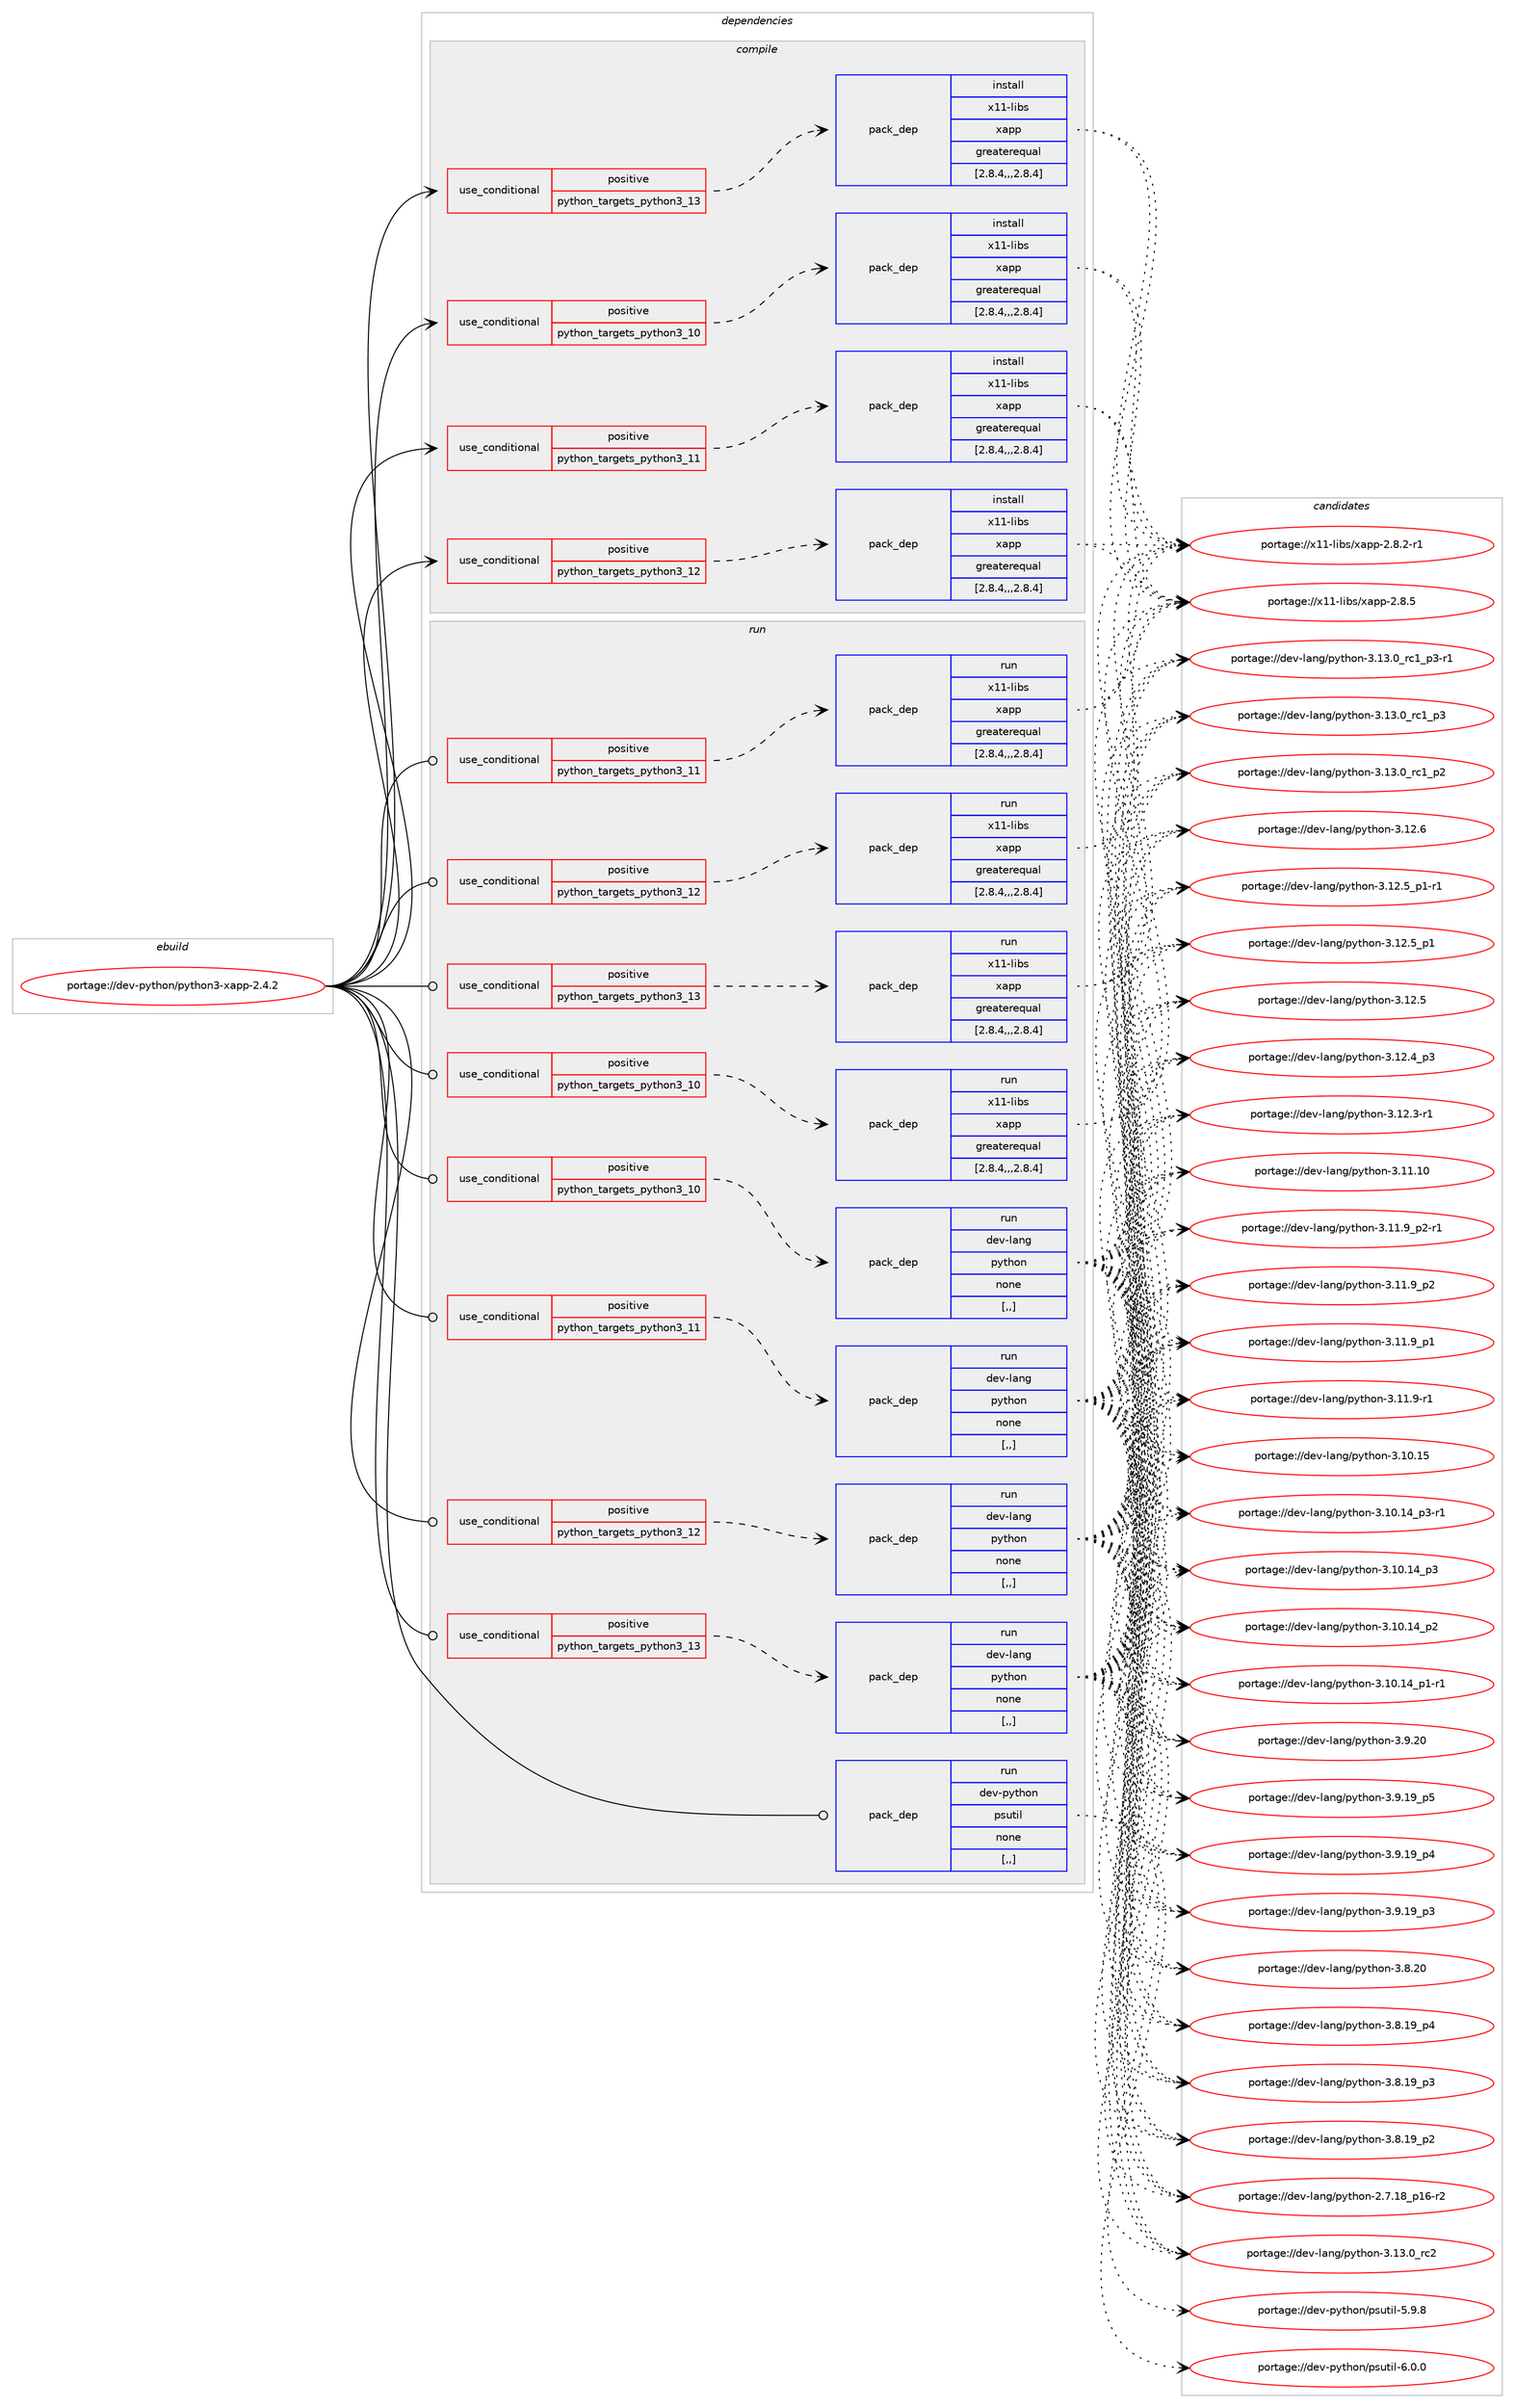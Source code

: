 digraph prolog {

# *************
# Graph options
# *************

newrank=true;
concentrate=true;
compound=true;
graph [rankdir=LR,fontname=Helvetica,fontsize=10,ranksep=1.5];#, ranksep=2.5, nodesep=0.2];
edge  [arrowhead=vee];
node  [fontname=Helvetica,fontsize=10];

# **********
# The ebuild
# **********

subgraph cluster_leftcol {
color=gray;
label=<<i>ebuild</i>>;
id [label="portage://dev-python/python3-xapp-2.4.2", color=red, width=4, href="../dev-python/python3-xapp-2.4.2.svg"];
}

# ****************
# The dependencies
# ****************

subgraph cluster_midcol {
color=gray;
label=<<i>dependencies</i>>;
subgraph cluster_compile {
fillcolor="#eeeeee";
style=filled;
label=<<i>compile</i>>;
subgraph cond169078 {
dependency655788 [label=<<TABLE BORDER="0" CELLBORDER="1" CELLSPACING="0" CELLPADDING="4"><TR><TD ROWSPAN="3" CELLPADDING="10">use_conditional</TD></TR><TR><TD>positive</TD></TR><TR><TD>python_targets_python3_10</TD></TR></TABLE>>, shape=none, color=red];
subgraph pack481851 {
dependency655789 [label=<<TABLE BORDER="0" CELLBORDER="1" CELLSPACING="0" CELLPADDING="4" WIDTH="220"><TR><TD ROWSPAN="6" CELLPADDING="30">pack_dep</TD></TR><TR><TD WIDTH="110">install</TD></TR><TR><TD>x11-libs</TD></TR><TR><TD>xapp</TD></TR><TR><TD>greaterequal</TD></TR><TR><TD>[2.8.4,,,2.8.4]</TD></TR></TABLE>>, shape=none, color=blue];
}
dependency655788:e -> dependency655789:w [weight=20,style="dashed",arrowhead="vee"];
}
id:e -> dependency655788:w [weight=20,style="solid",arrowhead="vee"];
subgraph cond169079 {
dependency655790 [label=<<TABLE BORDER="0" CELLBORDER="1" CELLSPACING="0" CELLPADDING="4"><TR><TD ROWSPAN="3" CELLPADDING="10">use_conditional</TD></TR><TR><TD>positive</TD></TR><TR><TD>python_targets_python3_11</TD></TR></TABLE>>, shape=none, color=red];
subgraph pack481852 {
dependency655791 [label=<<TABLE BORDER="0" CELLBORDER="1" CELLSPACING="0" CELLPADDING="4" WIDTH="220"><TR><TD ROWSPAN="6" CELLPADDING="30">pack_dep</TD></TR><TR><TD WIDTH="110">install</TD></TR><TR><TD>x11-libs</TD></TR><TR><TD>xapp</TD></TR><TR><TD>greaterequal</TD></TR><TR><TD>[2.8.4,,,2.8.4]</TD></TR></TABLE>>, shape=none, color=blue];
}
dependency655790:e -> dependency655791:w [weight=20,style="dashed",arrowhead="vee"];
}
id:e -> dependency655790:w [weight=20,style="solid",arrowhead="vee"];
subgraph cond169080 {
dependency655792 [label=<<TABLE BORDER="0" CELLBORDER="1" CELLSPACING="0" CELLPADDING="4"><TR><TD ROWSPAN="3" CELLPADDING="10">use_conditional</TD></TR><TR><TD>positive</TD></TR><TR><TD>python_targets_python3_12</TD></TR></TABLE>>, shape=none, color=red];
subgraph pack481853 {
dependency655793 [label=<<TABLE BORDER="0" CELLBORDER="1" CELLSPACING="0" CELLPADDING="4" WIDTH="220"><TR><TD ROWSPAN="6" CELLPADDING="30">pack_dep</TD></TR><TR><TD WIDTH="110">install</TD></TR><TR><TD>x11-libs</TD></TR><TR><TD>xapp</TD></TR><TR><TD>greaterequal</TD></TR><TR><TD>[2.8.4,,,2.8.4]</TD></TR></TABLE>>, shape=none, color=blue];
}
dependency655792:e -> dependency655793:w [weight=20,style="dashed",arrowhead="vee"];
}
id:e -> dependency655792:w [weight=20,style="solid",arrowhead="vee"];
subgraph cond169081 {
dependency655794 [label=<<TABLE BORDER="0" CELLBORDER="1" CELLSPACING="0" CELLPADDING="4"><TR><TD ROWSPAN="3" CELLPADDING="10">use_conditional</TD></TR><TR><TD>positive</TD></TR><TR><TD>python_targets_python3_13</TD></TR></TABLE>>, shape=none, color=red];
subgraph pack481854 {
dependency655795 [label=<<TABLE BORDER="0" CELLBORDER="1" CELLSPACING="0" CELLPADDING="4" WIDTH="220"><TR><TD ROWSPAN="6" CELLPADDING="30">pack_dep</TD></TR><TR><TD WIDTH="110">install</TD></TR><TR><TD>x11-libs</TD></TR><TR><TD>xapp</TD></TR><TR><TD>greaterequal</TD></TR><TR><TD>[2.8.4,,,2.8.4]</TD></TR></TABLE>>, shape=none, color=blue];
}
dependency655794:e -> dependency655795:w [weight=20,style="dashed",arrowhead="vee"];
}
id:e -> dependency655794:w [weight=20,style="solid",arrowhead="vee"];
}
subgraph cluster_compileandrun {
fillcolor="#eeeeee";
style=filled;
label=<<i>compile and run</i>>;
}
subgraph cluster_run {
fillcolor="#eeeeee";
style=filled;
label=<<i>run</i>>;
subgraph cond169082 {
dependency655796 [label=<<TABLE BORDER="0" CELLBORDER="1" CELLSPACING="0" CELLPADDING="4"><TR><TD ROWSPAN="3" CELLPADDING="10">use_conditional</TD></TR><TR><TD>positive</TD></TR><TR><TD>python_targets_python3_10</TD></TR></TABLE>>, shape=none, color=red];
subgraph pack481855 {
dependency655797 [label=<<TABLE BORDER="0" CELLBORDER="1" CELLSPACING="0" CELLPADDING="4" WIDTH="220"><TR><TD ROWSPAN="6" CELLPADDING="30">pack_dep</TD></TR><TR><TD WIDTH="110">run</TD></TR><TR><TD>dev-lang</TD></TR><TR><TD>python</TD></TR><TR><TD>none</TD></TR><TR><TD>[,,]</TD></TR></TABLE>>, shape=none, color=blue];
}
dependency655796:e -> dependency655797:w [weight=20,style="dashed",arrowhead="vee"];
}
id:e -> dependency655796:w [weight=20,style="solid",arrowhead="odot"];
subgraph cond169083 {
dependency655798 [label=<<TABLE BORDER="0" CELLBORDER="1" CELLSPACING="0" CELLPADDING="4"><TR><TD ROWSPAN="3" CELLPADDING="10">use_conditional</TD></TR><TR><TD>positive</TD></TR><TR><TD>python_targets_python3_10</TD></TR></TABLE>>, shape=none, color=red];
subgraph pack481856 {
dependency655799 [label=<<TABLE BORDER="0" CELLBORDER="1" CELLSPACING="0" CELLPADDING="4" WIDTH="220"><TR><TD ROWSPAN="6" CELLPADDING="30">pack_dep</TD></TR><TR><TD WIDTH="110">run</TD></TR><TR><TD>x11-libs</TD></TR><TR><TD>xapp</TD></TR><TR><TD>greaterequal</TD></TR><TR><TD>[2.8.4,,,2.8.4]</TD></TR></TABLE>>, shape=none, color=blue];
}
dependency655798:e -> dependency655799:w [weight=20,style="dashed",arrowhead="vee"];
}
id:e -> dependency655798:w [weight=20,style="solid",arrowhead="odot"];
subgraph cond169084 {
dependency655800 [label=<<TABLE BORDER="0" CELLBORDER="1" CELLSPACING="0" CELLPADDING="4"><TR><TD ROWSPAN="3" CELLPADDING="10">use_conditional</TD></TR><TR><TD>positive</TD></TR><TR><TD>python_targets_python3_11</TD></TR></TABLE>>, shape=none, color=red];
subgraph pack481857 {
dependency655801 [label=<<TABLE BORDER="0" CELLBORDER="1" CELLSPACING="0" CELLPADDING="4" WIDTH="220"><TR><TD ROWSPAN="6" CELLPADDING="30">pack_dep</TD></TR><TR><TD WIDTH="110">run</TD></TR><TR><TD>dev-lang</TD></TR><TR><TD>python</TD></TR><TR><TD>none</TD></TR><TR><TD>[,,]</TD></TR></TABLE>>, shape=none, color=blue];
}
dependency655800:e -> dependency655801:w [weight=20,style="dashed",arrowhead="vee"];
}
id:e -> dependency655800:w [weight=20,style="solid",arrowhead="odot"];
subgraph cond169085 {
dependency655802 [label=<<TABLE BORDER="0" CELLBORDER="1" CELLSPACING="0" CELLPADDING="4"><TR><TD ROWSPAN="3" CELLPADDING="10">use_conditional</TD></TR><TR><TD>positive</TD></TR><TR><TD>python_targets_python3_11</TD></TR></TABLE>>, shape=none, color=red];
subgraph pack481858 {
dependency655803 [label=<<TABLE BORDER="0" CELLBORDER="1" CELLSPACING="0" CELLPADDING="4" WIDTH="220"><TR><TD ROWSPAN="6" CELLPADDING="30">pack_dep</TD></TR><TR><TD WIDTH="110">run</TD></TR><TR><TD>x11-libs</TD></TR><TR><TD>xapp</TD></TR><TR><TD>greaterequal</TD></TR><TR><TD>[2.8.4,,,2.8.4]</TD></TR></TABLE>>, shape=none, color=blue];
}
dependency655802:e -> dependency655803:w [weight=20,style="dashed",arrowhead="vee"];
}
id:e -> dependency655802:w [weight=20,style="solid",arrowhead="odot"];
subgraph cond169086 {
dependency655804 [label=<<TABLE BORDER="0" CELLBORDER="1" CELLSPACING="0" CELLPADDING="4"><TR><TD ROWSPAN="3" CELLPADDING="10">use_conditional</TD></TR><TR><TD>positive</TD></TR><TR><TD>python_targets_python3_12</TD></TR></TABLE>>, shape=none, color=red];
subgraph pack481859 {
dependency655805 [label=<<TABLE BORDER="0" CELLBORDER="1" CELLSPACING="0" CELLPADDING="4" WIDTH="220"><TR><TD ROWSPAN="6" CELLPADDING="30">pack_dep</TD></TR><TR><TD WIDTH="110">run</TD></TR><TR><TD>dev-lang</TD></TR><TR><TD>python</TD></TR><TR><TD>none</TD></TR><TR><TD>[,,]</TD></TR></TABLE>>, shape=none, color=blue];
}
dependency655804:e -> dependency655805:w [weight=20,style="dashed",arrowhead="vee"];
}
id:e -> dependency655804:w [weight=20,style="solid",arrowhead="odot"];
subgraph cond169087 {
dependency655806 [label=<<TABLE BORDER="0" CELLBORDER="1" CELLSPACING="0" CELLPADDING="4"><TR><TD ROWSPAN="3" CELLPADDING="10">use_conditional</TD></TR><TR><TD>positive</TD></TR><TR><TD>python_targets_python3_12</TD></TR></TABLE>>, shape=none, color=red];
subgraph pack481860 {
dependency655807 [label=<<TABLE BORDER="0" CELLBORDER="1" CELLSPACING="0" CELLPADDING="4" WIDTH="220"><TR><TD ROWSPAN="6" CELLPADDING="30">pack_dep</TD></TR><TR><TD WIDTH="110">run</TD></TR><TR><TD>x11-libs</TD></TR><TR><TD>xapp</TD></TR><TR><TD>greaterequal</TD></TR><TR><TD>[2.8.4,,,2.8.4]</TD></TR></TABLE>>, shape=none, color=blue];
}
dependency655806:e -> dependency655807:w [weight=20,style="dashed",arrowhead="vee"];
}
id:e -> dependency655806:w [weight=20,style="solid",arrowhead="odot"];
subgraph cond169088 {
dependency655808 [label=<<TABLE BORDER="0" CELLBORDER="1" CELLSPACING="0" CELLPADDING="4"><TR><TD ROWSPAN="3" CELLPADDING="10">use_conditional</TD></TR><TR><TD>positive</TD></TR><TR><TD>python_targets_python3_13</TD></TR></TABLE>>, shape=none, color=red];
subgraph pack481861 {
dependency655809 [label=<<TABLE BORDER="0" CELLBORDER="1" CELLSPACING="0" CELLPADDING="4" WIDTH="220"><TR><TD ROWSPAN="6" CELLPADDING="30">pack_dep</TD></TR><TR><TD WIDTH="110">run</TD></TR><TR><TD>dev-lang</TD></TR><TR><TD>python</TD></TR><TR><TD>none</TD></TR><TR><TD>[,,]</TD></TR></TABLE>>, shape=none, color=blue];
}
dependency655808:e -> dependency655809:w [weight=20,style="dashed",arrowhead="vee"];
}
id:e -> dependency655808:w [weight=20,style="solid",arrowhead="odot"];
subgraph cond169089 {
dependency655810 [label=<<TABLE BORDER="0" CELLBORDER="1" CELLSPACING="0" CELLPADDING="4"><TR><TD ROWSPAN="3" CELLPADDING="10">use_conditional</TD></TR><TR><TD>positive</TD></TR><TR><TD>python_targets_python3_13</TD></TR></TABLE>>, shape=none, color=red];
subgraph pack481862 {
dependency655811 [label=<<TABLE BORDER="0" CELLBORDER="1" CELLSPACING="0" CELLPADDING="4" WIDTH="220"><TR><TD ROWSPAN="6" CELLPADDING="30">pack_dep</TD></TR><TR><TD WIDTH="110">run</TD></TR><TR><TD>x11-libs</TD></TR><TR><TD>xapp</TD></TR><TR><TD>greaterequal</TD></TR><TR><TD>[2.8.4,,,2.8.4]</TD></TR></TABLE>>, shape=none, color=blue];
}
dependency655810:e -> dependency655811:w [weight=20,style="dashed",arrowhead="vee"];
}
id:e -> dependency655810:w [weight=20,style="solid",arrowhead="odot"];
subgraph pack481863 {
dependency655812 [label=<<TABLE BORDER="0" CELLBORDER="1" CELLSPACING="0" CELLPADDING="4" WIDTH="220"><TR><TD ROWSPAN="6" CELLPADDING="30">pack_dep</TD></TR><TR><TD WIDTH="110">run</TD></TR><TR><TD>dev-python</TD></TR><TR><TD>psutil</TD></TR><TR><TD>none</TD></TR><TR><TD>[,,]</TD></TR></TABLE>>, shape=none, color=blue];
}
id:e -> dependency655812:w [weight=20,style="solid",arrowhead="odot"];
}
}

# **************
# The candidates
# **************

subgraph cluster_choices {
rank=same;
color=gray;
label=<<i>candidates</i>>;

subgraph choice481851 {
color=black;
nodesep=1;
choice120494945108105981154712097112112455046564653 [label="portage://x11-libs/xapp-2.8.5", color=red, width=4,href="../x11-libs/xapp-2.8.5.svg"];
choice1204949451081059811547120971121124550465646504511449 [label="portage://x11-libs/xapp-2.8.2-r1", color=red, width=4,href="../x11-libs/xapp-2.8.2-r1.svg"];
dependency655789:e -> choice120494945108105981154712097112112455046564653:w [style=dotted,weight="100"];
dependency655789:e -> choice1204949451081059811547120971121124550465646504511449:w [style=dotted,weight="100"];
}
subgraph choice481852 {
color=black;
nodesep=1;
choice120494945108105981154712097112112455046564653 [label="portage://x11-libs/xapp-2.8.5", color=red, width=4,href="../x11-libs/xapp-2.8.5.svg"];
choice1204949451081059811547120971121124550465646504511449 [label="portage://x11-libs/xapp-2.8.2-r1", color=red, width=4,href="../x11-libs/xapp-2.8.2-r1.svg"];
dependency655791:e -> choice120494945108105981154712097112112455046564653:w [style=dotted,weight="100"];
dependency655791:e -> choice1204949451081059811547120971121124550465646504511449:w [style=dotted,weight="100"];
}
subgraph choice481853 {
color=black;
nodesep=1;
choice120494945108105981154712097112112455046564653 [label="portage://x11-libs/xapp-2.8.5", color=red, width=4,href="../x11-libs/xapp-2.8.5.svg"];
choice1204949451081059811547120971121124550465646504511449 [label="portage://x11-libs/xapp-2.8.2-r1", color=red, width=4,href="../x11-libs/xapp-2.8.2-r1.svg"];
dependency655793:e -> choice120494945108105981154712097112112455046564653:w [style=dotted,weight="100"];
dependency655793:e -> choice1204949451081059811547120971121124550465646504511449:w [style=dotted,weight="100"];
}
subgraph choice481854 {
color=black;
nodesep=1;
choice120494945108105981154712097112112455046564653 [label="portage://x11-libs/xapp-2.8.5", color=red, width=4,href="../x11-libs/xapp-2.8.5.svg"];
choice1204949451081059811547120971121124550465646504511449 [label="portage://x11-libs/xapp-2.8.2-r1", color=red, width=4,href="../x11-libs/xapp-2.8.2-r1.svg"];
dependency655795:e -> choice120494945108105981154712097112112455046564653:w [style=dotted,weight="100"];
dependency655795:e -> choice1204949451081059811547120971121124550465646504511449:w [style=dotted,weight="100"];
}
subgraph choice481855 {
color=black;
nodesep=1;
choice10010111845108971101034711212111610411111045514649514648951149950 [label="portage://dev-lang/python-3.13.0_rc2", color=red, width=4,href="../dev-lang/python-3.13.0_rc2.svg"];
choice1001011184510897110103471121211161041111104551464951464895114994995112514511449 [label="portage://dev-lang/python-3.13.0_rc1_p3-r1", color=red, width=4,href="../dev-lang/python-3.13.0_rc1_p3-r1.svg"];
choice100101118451089711010347112121116104111110455146495146489511499499511251 [label="portage://dev-lang/python-3.13.0_rc1_p3", color=red, width=4,href="../dev-lang/python-3.13.0_rc1_p3.svg"];
choice100101118451089711010347112121116104111110455146495146489511499499511250 [label="portage://dev-lang/python-3.13.0_rc1_p2", color=red, width=4,href="../dev-lang/python-3.13.0_rc1_p2.svg"];
choice10010111845108971101034711212111610411111045514649504654 [label="portage://dev-lang/python-3.12.6", color=red, width=4,href="../dev-lang/python-3.12.6.svg"];
choice1001011184510897110103471121211161041111104551464950465395112494511449 [label="portage://dev-lang/python-3.12.5_p1-r1", color=red, width=4,href="../dev-lang/python-3.12.5_p1-r1.svg"];
choice100101118451089711010347112121116104111110455146495046539511249 [label="portage://dev-lang/python-3.12.5_p1", color=red, width=4,href="../dev-lang/python-3.12.5_p1.svg"];
choice10010111845108971101034711212111610411111045514649504653 [label="portage://dev-lang/python-3.12.5", color=red, width=4,href="../dev-lang/python-3.12.5.svg"];
choice100101118451089711010347112121116104111110455146495046529511251 [label="portage://dev-lang/python-3.12.4_p3", color=red, width=4,href="../dev-lang/python-3.12.4_p3.svg"];
choice100101118451089711010347112121116104111110455146495046514511449 [label="portage://dev-lang/python-3.12.3-r1", color=red, width=4,href="../dev-lang/python-3.12.3-r1.svg"];
choice1001011184510897110103471121211161041111104551464949464948 [label="portage://dev-lang/python-3.11.10", color=red, width=4,href="../dev-lang/python-3.11.10.svg"];
choice1001011184510897110103471121211161041111104551464949465795112504511449 [label="portage://dev-lang/python-3.11.9_p2-r1", color=red, width=4,href="../dev-lang/python-3.11.9_p2-r1.svg"];
choice100101118451089711010347112121116104111110455146494946579511250 [label="portage://dev-lang/python-3.11.9_p2", color=red, width=4,href="../dev-lang/python-3.11.9_p2.svg"];
choice100101118451089711010347112121116104111110455146494946579511249 [label="portage://dev-lang/python-3.11.9_p1", color=red, width=4,href="../dev-lang/python-3.11.9_p1.svg"];
choice100101118451089711010347112121116104111110455146494946574511449 [label="portage://dev-lang/python-3.11.9-r1", color=red, width=4,href="../dev-lang/python-3.11.9-r1.svg"];
choice1001011184510897110103471121211161041111104551464948464953 [label="portage://dev-lang/python-3.10.15", color=red, width=4,href="../dev-lang/python-3.10.15.svg"];
choice100101118451089711010347112121116104111110455146494846495295112514511449 [label="portage://dev-lang/python-3.10.14_p3-r1", color=red, width=4,href="../dev-lang/python-3.10.14_p3-r1.svg"];
choice10010111845108971101034711212111610411111045514649484649529511251 [label="portage://dev-lang/python-3.10.14_p3", color=red, width=4,href="../dev-lang/python-3.10.14_p3.svg"];
choice10010111845108971101034711212111610411111045514649484649529511250 [label="portage://dev-lang/python-3.10.14_p2", color=red, width=4,href="../dev-lang/python-3.10.14_p2.svg"];
choice100101118451089711010347112121116104111110455146494846495295112494511449 [label="portage://dev-lang/python-3.10.14_p1-r1", color=red, width=4,href="../dev-lang/python-3.10.14_p1-r1.svg"];
choice10010111845108971101034711212111610411111045514657465048 [label="portage://dev-lang/python-3.9.20", color=red, width=4,href="../dev-lang/python-3.9.20.svg"];
choice100101118451089711010347112121116104111110455146574649579511253 [label="portage://dev-lang/python-3.9.19_p5", color=red, width=4,href="../dev-lang/python-3.9.19_p5.svg"];
choice100101118451089711010347112121116104111110455146574649579511252 [label="portage://dev-lang/python-3.9.19_p4", color=red, width=4,href="../dev-lang/python-3.9.19_p4.svg"];
choice100101118451089711010347112121116104111110455146574649579511251 [label="portage://dev-lang/python-3.9.19_p3", color=red, width=4,href="../dev-lang/python-3.9.19_p3.svg"];
choice10010111845108971101034711212111610411111045514656465048 [label="portage://dev-lang/python-3.8.20", color=red, width=4,href="../dev-lang/python-3.8.20.svg"];
choice100101118451089711010347112121116104111110455146564649579511252 [label="portage://dev-lang/python-3.8.19_p4", color=red, width=4,href="../dev-lang/python-3.8.19_p4.svg"];
choice100101118451089711010347112121116104111110455146564649579511251 [label="portage://dev-lang/python-3.8.19_p3", color=red, width=4,href="../dev-lang/python-3.8.19_p3.svg"];
choice100101118451089711010347112121116104111110455146564649579511250 [label="portage://dev-lang/python-3.8.19_p2", color=red, width=4,href="../dev-lang/python-3.8.19_p2.svg"];
choice100101118451089711010347112121116104111110455046554649569511249544511450 [label="portage://dev-lang/python-2.7.18_p16-r2", color=red, width=4,href="../dev-lang/python-2.7.18_p16-r2.svg"];
dependency655797:e -> choice10010111845108971101034711212111610411111045514649514648951149950:w [style=dotted,weight="100"];
dependency655797:e -> choice1001011184510897110103471121211161041111104551464951464895114994995112514511449:w [style=dotted,weight="100"];
dependency655797:e -> choice100101118451089711010347112121116104111110455146495146489511499499511251:w [style=dotted,weight="100"];
dependency655797:e -> choice100101118451089711010347112121116104111110455146495146489511499499511250:w [style=dotted,weight="100"];
dependency655797:e -> choice10010111845108971101034711212111610411111045514649504654:w [style=dotted,weight="100"];
dependency655797:e -> choice1001011184510897110103471121211161041111104551464950465395112494511449:w [style=dotted,weight="100"];
dependency655797:e -> choice100101118451089711010347112121116104111110455146495046539511249:w [style=dotted,weight="100"];
dependency655797:e -> choice10010111845108971101034711212111610411111045514649504653:w [style=dotted,weight="100"];
dependency655797:e -> choice100101118451089711010347112121116104111110455146495046529511251:w [style=dotted,weight="100"];
dependency655797:e -> choice100101118451089711010347112121116104111110455146495046514511449:w [style=dotted,weight="100"];
dependency655797:e -> choice1001011184510897110103471121211161041111104551464949464948:w [style=dotted,weight="100"];
dependency655797:e -> choice1001011184510897110103471121211161041111104551464949465795112504511449:w [style=dotted,weight="100"];
dependency655797:e -> choice100101118451089711010347112121116104111110455146494946579511250:w [style=dotted,weight="100"];
dependency655797:e -> choice100101118451089711010347112121116104111110455146494946579511249:w [style=dotted,weight="100"];
dependency655797:e -> choice100101118451089711010347112121116104111110455146494946574511449:w [style=dotted,weight="100"];
dependency655797:e -> choice1001011184510897110103471121211161041111104551464948464953:w [style=dotted,weight="100"];
dependency655797:e -> choice100101118451089711010347112121116104111110455146494846495295112514511449:w [style=dotted,weight="100"];
dependency655797:e -> choice10010111845108971101034711212111610411111045514649484649529511251:w [style=dotted,weight="100"];
dependency655797:e -> choice10010111845108971101034711212111610411111045514649484649529511250:w [style=dotted,weight="100"];
dependency655797:e -> choice100101118451089711010347112121116104111110455146494846495295112494511449:w [style=dotted,weight="100"];
dependency655797:e -> choice10010111845108971101034711212111610411111045514657465048:w [style=dotted,weight="100"];
dependency655797:e -> choice100101118451089711010347112121116104111110455146574649579511253:w [style=dotted,weight="100"];
dependency655797:e -> choice100101118451089711010347112121116104111110455146574649579511252:w [style=dotted,weight="100"];
dependency655797:e -> choice100101118451089711010347112121116104111110455146574649579511251:w [style=dotted,weight="100"];
dependency655797:e -> choice10010111845108971101034711212111610411111045514656465048:w [style=dotted,weight="100"];
dependency655797:e -> choice100101118451089711010347112121116104111110455146564649579511252:w [style=dotted,weight="100"];
dependency655797:e -> choice100101118451089711010347112121116104111110455146564649579511251:w [style=dotted,weight="100"];
dependency655797:e -> choice100101118451089711010347112121116104111110455146564649579511250:w [style=dotted,weight="100"];
dependency655797:e -> choice100101118451089711010347112121116104111110455046554649569511249544511450:w [style=dotted,weight="100"];
}
subgraph choice481856 {
color=black;
nodesep=1;
choice120494945108105981154712097112112455046564653 [label="portage://x11-libs/xapp-2.8.5", color=red, width=4,href="../x11-libs/xapp-2.8.5.svg"];
choice1204949451081059811547120971121124550465646504511449 [label="portage://x11-libs/xapp-2.8.2-r1", color=red, width=4,href="../x11-libs/xapp-2.8.2-r1.svg"];
dependency655799:e -> choice120494945108105981154712097112112455046564653:w [style=dotted,weight="100"];
dependency655799:e -> choice1204949451081059811547120971121124550465646504511449:w [style=dotted,weight="100"];
}
subgraph choice481857 {
color=black;
nodesep=1;
choice10010111845108971101034711212111610411111045514649514648951149950 [label="portage://dev-lang/python-3.13.0_rc2", color=red, width=4,href="../dev-lang/python-3.13.0_rc2.svg"];
choice1001011184510897110103471121211161041111104551464951464895114994995112514511449 [label="portage://dev-lang/python-3.13.0_rc1_p3-r1", color=red, width=4,href="../dev-lang/python-3.13.0_rc1_p3-r1.svg"];
choice100101118451089711010347112121116104111110455146495146489511499499511251 [label="portage://dev-lang/python-3.13.0_rc1_p3", color=red, width=4,href="../dev-lang/python-3.13.0_rc1_p3.svg"];
choice100101118451089711010347112121116104111110455146495146489511499499511250 [label="portage://dev-lang/python-3.13.0_rc1_p2", color=red, width=4,href="../dev-lang/python-3.13.0_rc1_p2.svg"];
choice10010111845108971101034711212111610411111045514649504654 [label="portage://dev-lang/python-3.12.6", color=red, width=4,href="../dev-lang/python-3.12.6.svg"];
choice1001011184510897110103471121211161041111104551464950465395112494511449 [label="portage://dev-lang/python-3.12.5_p1-r1", color=red, width=4,href="../dev-lang/python-3.12.5_p1-r1.svg"];
choice100101118451089711010347112121116104111110455146495046539511249 [label="portage://dev-lang/python-3.12.5_p1", color=red, width=4,href="../dev-lang/python-3.12.5_p1.svg"];
choice10010111845108971101034711212111610411111045514649504653 [label="portage://dev-lang/python-3.12.5", color=red, width=4,href="../dev-lang/python-3.12.5.svg"];
choice100101118451089711010347112121116104111110455146495046529511251 [label="portage://dev-lang/python-3.12.4_p3", color=red, width=4,href="../dev-lang/python-3.12.4_p3.svg"];
choice100101118451089711010347112121116104111110455146495046514511449 [label="portage://dev-lang/python-3.12.3-r1", color=red, width=4,href="../dev-lang/python-3.12.3-r1.svg"];
choice1001011184510897110103471121211161041111104551464949464948 [label="portage://dev-lang/python-3.11.10", color=red, width=4,href="../dev-lang/python-3.11.10.svg"];
choice1001011184510897110103471121211161041111104551464949465795112504511449 [label="portage://dev-lang/python-3.11.9_p2-r1", color=red, width=4,href="../dev-lang/python-3.11.9_p2-r1.svg"];
choice100101118451089711010347112121116104111110455146494946579511250 [label="portage://dev-lang/python-3.11.9_p2", color=red, width=4,href="../dev-lang/python-3.11.9_p2.svg"];
choice100101118451089711010347112121116104111110455146494946579511249 [label="portage://dev-lang/python-3.11.9_p1", color=red, width=4,href="../dev-lang/python-3.11.9_p1.svg"];
choice100101118451089711010347112121116104111110455146494946574511449 [label="portage://dev-lang/python-3.11.9-r1", color=red, width=4,href="../dev-lang/python-3.11.9-r1.svg"];
choice1001011184510897110103471121211161041111104551464948464953 [label="portage://dev-lang/python-3.10.15", color=red, width=4,href="../dev-lang/python-3.10.15.svg"];
choice100101118451089711010347112121116104111110455146494846495295112514511449 [label="portage://dev-lang/python-3.10.14_p3-r1", color=red, width=4,href="../dev-lang/python-3.10.14_p3-r1.svg"];
choice10010111845108971101034711212111610411111045514649484649529511251 [label="portage://dev-lang/python-3.10.14_p3", color=red, width=4,href="../dev-lang/python-3.10.14_p3.svg"];
choice10010111845108971101034711212111610411111045514649484649529511250 [label="portage://dev-lang/python-3.10.14_p2", color=red, width=4,href="../dev-lang/python-3.10.14_p2.svg"];
choice100101118451089711010347112121116104111110455146494846495295112494511449 [label="portage://dev-lang/python-3.10.14_p1-r1", color=red, width=4,href="../dev-lang/python-3.10.14_p1-r1.svg"];
choice10010111845108971101034711212111610411111045514657465048 [label="portage://dev-lang/python-3.9.20", color=red, width=4,href="../dev-lang/python-3.9.20.svg"];
choice100101118451089711010347112121116104111110455146574649579511253 [label="portage://dev-lang/python-3.9.19_p5", color=red, width=4,href="../dev-lang/python-3.9.19_p5.svg"];
choice100101118451089711010347112121116104111110455146574649579511252 [label="portage://dev-lang/python-3.9.19_p4", color=red, width=4,href="../dev-lang/python-3.9.19_p4.svg"];
choice100101118451089711010347112121116104111110455146574649579511251 [label="portage://dev-lang/python-3.9.19_p3", color=red, width=4,href="../dev-lang/python-3.9.19_p3.svg"];
choice10010111845108971101034711212111610411111045514656465048 [label="portage://dev-lang/python-3.8.20", color=red, width=4,href="../dev-lang/python-3.8.20.svg"];
choice100101118451089711010347112121116104111110455146564649579511252 [label="portage://dev-lang/python-3.8.19_p4", color=red, width=4,href="../dev-lang/python-3.8.19_p4.svg"];
choice100101118451089711010347112121116104111110455146564649579511251 [label="portage://dev-lang/python-3.8.19_p3", color=red, width=4,href="../dev-lang/python-3.8.19_p3.svg"];
choice100101118451089711010347112121116104111110455146564649579511250 [label="portage://dev-lang/python-3.8.19_p2", color=red, width=4,href="../dev-lang/python-3.8.19_p2.svg"];
choice100101118451089711010347112121116104111110455046554649569511249544511450 [label="portage://dev-lang/python-2.7.18_p16-r2", color=red, width=4,href="../dev-lang/python-2.7.18_p16-r2.svg"];
dependency655801:e -> choice10010111845108971101034711212111610411111045514649514648951149950:w [style=dotted,weight="100"];
dependency655801:e -> choice1001011184510897110103471121211161041111104551464951464895114994995112514511449:w [style=dotted,weight="100"];
dependency655801:e -> choice100101118451089711010347112121116104111110455146495146489511499499511251:w [style=dotted,weight="100"];
dependency655801:e -> choice100101118451089711010347112121116104111110455146495146489511499499511250:w [style=dotted,weight="100"];
dependency655801:e -> choice10010111845108971101034711212111610411111045514649504654:w [style=dotted,weight="100"];
dependency655801:e -> choice1001011184510897110103471121211161041111104551464950465395112494511449:w [style=dotted,weight="100"];
dependency655801:e -> choice100101118451089711010347112121116104111110455146495046539511249:w [style=dotted,weight="100"];
dependency655801:e -> choice10010111845108971101034711212111610411111045514649504653:w [style=dotted,weight="100"];
dependency655801:e -> choice100101118451089711010347112121116104111110455146495046529511251:w [style=dotted,weight="100"];
dependency655801:e -> choice100101118451089711010347112121116104111110455146495046514511449:w [style=dotted,weight="100"];
dependency655801:e -> choice1001011184510897110103471121211161041111104551464949464948:w [style=dotted,weight="100"];
dependency655801:e -> choice1001011184510897110103471121211161041111104551464949465795112504511449:w [style=dotted,weight="100"];
dependency655801:e -> choice100101118451089711010347112121116104111110455146494946579511250:w [style=dotted,weight="100"];
dependency655801:e -> choice100101118451089711010347112121116104111110455146494946579511249:w [style=dotted,weight="100"];
dependency655801:e -> choice100101118451089711010347112121116104111110455146494946574511449:w [style=dotted,weight="100"];
dependency655801:e -> choice1001011184510897110103471121211161041111104551464948464953:w [style=dotted,weight="100"];
dependency655801:e -> choice100101118451089711010347112121116104111110455146494846495295112514511449:w [style=dotted,weight="100"];
dependency655801:e -> choice10010111845108971101034711212111610411111045514649484649529511251:w [style=dotted,weight="100"];
dependency655801:e -> choice10010111845108971101034711212111610411111045514649484649529511250:w [style=dotted,weight="100"];
dependency655801:e -> choice100101118451089711010347112121116104111110455146494846495295112494511449:w [style=dotted,weight="100"];
dependency655801:e -> choice10010111845108971101034711212111610411111045514657465048:w [style=dotted,weight="100"];
dependency655801:e -> choice100101118451089711010347112121116104111110455146574649579511253:w [style=dotted,weight="100"];
dependency655801:e -> choice100101118451089711010347112121116104111110455146574649579511252:w [style=dotted,weight="100"];
dependency655801:e -> choice100101118451089711010347112121116104111110455146574649579511251:w [style=dotted,weight="100"];
dependency655801:e -> choice10010111845108971101034711212111610411111045514656465048:w [style=dotted,weight="100"];
dependency655801:e -> choice100101118451089711010347112121116104111110455146564649579511252:w [style=dotted,weight="100"];
dependency655801:e -> choice100101118451089711010347112121116104111110455146564649579511251:w [style=dotted,weight="100"];
dependency655801:e -> choice100101118451089711010347112121116104111110455146564649579511250:w [style=dotted,weight="100"];
dependency655801:e -> choice100101118451089711010347112121116104111110455046554649569511249544511450:w [style=dotted,weight="100"];
}
subgraph choice481858 {
color=black;
nodesep=1;
choice120494945108105981154712097112112455046564653 [label="portage://x11-libs/xapp-2.8.5", color=red, width=4,href="../x11-libs/xapp-2.8.5.svg"];
choice1204949451081059811547120971121124550465646504511449 [label="portage://x11-libs/xapp-2.8.2-r1", color=red, width=4,href="../x11-libs/xapp-2.8.2-r1.svg"];
dependency655803:e -> choice120494945108105981154712097112112455046564653:w [style=dotted,weight="100"];
dependency655803:e -> choice1204949451081059811547120971121124550465646504511449:w [style=dotted,weight="100"];
}
subgraph choice481859 {
color=black;
nodesep=1;
choice10010111845108971101034711212111610411111045514649514648951149950 [label="portage://dev-lang/python-3.13.0_rc2", color=red, width=4,href="../dev-lang/python-3.13.0_rc2.svg"];
choice1001011184510897110103471121211161041111104551464951464895114994995112514511449 [label="portage://dev-lang/python-3.13.0_rc1_p3-r1", color=red, width=4,href="../dev-lang/python-3.13.0_rc1_p3-r1.svg"];
choice100101118451089711010347112121116104111110455146495146489511499499511251 [label="portage://dev-lang/python-3.13.0_rc1_p3", color=red, width=4,href="../dev-lang/python-3.13.0_rc1_p3.svg"];
choice100101118451089711010347112121116104111110455146495146489511499499511250 [label="portage://dev-lang/python-3.13.0_rc1_p2", color=red, width=4,href="../dev-lang/python-3.13.0_rc1_p2.svg"];
choice10010111845108971101034711212111610411111045514649504654 [label="portage://dev-lang/python-3.12.6", color=red, width=4,href="../dev-lang/python-3.12.6.svg"];
choice1001011184510897110103471121211161041111104551464950465395112494511449 [label="portage://dev-lang/python-3.12.5_p1-r1", color=red, width=4,href="../dev-lang/python-3.12.5_p1-r1.svg"];
choice100101118451089711010347112121116104111110455146495046539511249 [label="portage://dev-lang/python-3.12.5_p1", color=red, width=4,href="../dev-lang/python-3.12.5_p1.svg"];
choice10010111845108971101034711212111610411111045514649504653 [label="portage://dev-lang/python-3.12.5", color=red, width=4,href="../dev-lang/python-3.12.5.svg"];
choice100101118451089711010347112121116104111110455146495046529511251 [label="portage://dev-lang/python-3.12.4_p3", color=red, width=4,href="../dev-lang/python-3.12.4_p3.svg"];
choice100101118451089711010347112121116104111110455146495046514511449 [label="portage://dev-lang/python-3.12.3-r1", color=red, width=4,href="../dev-lang/python-3.12.3-r1.svg"];
choice1001011184510897110103471121211161041111104551464949464948 [label="portage://dev-lang/python-3.11.10", color=red, width=4,href="../dev-lang/python-3.11.10.svg"];
choice1001011184510897110103471121211161041111104551464949465795112504511449 [label="portage://dev-lang/python-3.11.9_p2-r1", color=red, width=4,href="../dev-lang/python-3.11.9_p2-r1.svg"];
choice100101118451089711010347112121116104111110455146494946579511250 [label="portage://dev-lang/python-3.11.9_p2", color=red, width=4,href="../dev-lang/python-3.11.9_p2.svg"];
choice100101118451089711010347112121116104111110455146494946579511249 [label="portage://dev-lang/python-3.11.9_p1", color=red, width=4,href="../dev-lang/python-3.11.9_p1.svg"];
choice100101118451089711010347112121116104111110455146494946574511449 [label="portage://dev-lang/python-3.11.9-r1", color=red, width=4,href="../dev-lang/python-3.11.9-r1.svg"];
choice1001011184510897110103471121211161041111104551464948464953 [label="portage://dev-lang/python-3.10.15", color=red, width=4,href="../dev-lang/python-3.10.15.svg"];
choice100101118451089711010347112121116104111110455146494846495295112514511449 [label="portage://dev-lang/python-3.10.14_p3-r1", color=red, width=4,href="../dev-lang/python-3.10.14_p3-r1.svg"];
choice10010111845108971101034711212111610411111045514649484649529511251 [label="portage://dev-lang/python-3.10.14_p3", color=red, width=4,href="../dev-lang/python-3.10.14_p3.svg"];
choice10010111845108971101034711212111610411111045514649484649529511250 [label="portage://dev-lang/python-3.10.14_p2", color=red, width=4,href="../dev-lang/python-3.10.14_p2.svg"];
choice100101118451089711010347112121116104111110455146494846495295112494511449 [label="portage://dev-lang/python-3.10.14_p1-r1", color=red, width=4,href="../dev-lang/python-3.10.14_p1-r1.svg"];
choice10010111845108971101034711212111610411111045514657465048 [label="portage://dev-lang/python-3.9.20", color=red, width=4,href="../dev-lang/python-3.9.20.svg"];
choice100101118451089711010347112121116104111110455146574649579511253 [label="portage://dev-lang/python-3.9.19_p5", color=red, width=4,href="../dev-lang/python-3.9.19_p5.svg"];
choice100101118451089711010347112121116104111110455146574649579511252 [label="portage://dev-lang/python-3.9.19_p4", color=red, width=4,href="../dev-lang/python-3.9.19_p4.svg"];
choice100101118451089711010347112121116104111110455146574649579511251 [label="portage://dev-lang/python-3.9.19_p3", color=red, width=4,href="../dev-lang/python-3.9.19_p3.svg"];
choice10010111845108971101034711212111610411111045514656465048 [label="portage://dev-lang/python-3.8.20", color=red, width=4,href="../dev-lang/python-3.8.20.svg"];
choice100101118451089711010347112121116104111110455146564649579511252 [label="portage://dev-lang/python-3.8.19_p4", color=red, width=4,href="../dev-lang/python-3.8.19_p4.svg"];
choice100101118451089711010347112121116104111110455146564649579511251 [label="portage://dev-lang/python-3.8.19_p3", color=red, width=4,href="../dev-lang/python-3.8.19_p3.svg"];
choice100101118451089711010347112121116104111110455146564649579511250 [label="portage://dev-lang/python-3.8.19_p2", color=red, width=4,href="../dev-lang/python-3.8.19_p2.svg"];
choice100101118451089711010347112121116104111110455046554649569511249544511450 [label="portage://dev-lang/python-2.7.18_p16-r2", color=red, width=4,href="../dev-lang/python-2.7.18_p16-r2.svg"];
dependency655805:e -> choice10010111845108971101034711212111610411111045514649514648951149950:w [style=dotted,weight="100"];
dependency655805:e -> choice1001011184510897110103471121211161041111104551464951464895114994995112514511449:w [style=dotted,weight="100"];
dependency655805:e -> choice100101118451089711010347112121116104111110455146495146489511499499511251:w [style=dotted,weight="100"];
dependency655805:e -> choice100101118451089711010347112121116104111110455146495146489511499499511250:w [style=dotted,weight="100"];
dependency655805:e -> choice10010111845108971101034711212111610411111045514649504654:w [style=dotted,weight="100"];
dependency655805:e -> choice1001011184510897110103471121211161041111104551464950465395112494511449:w [style=dotted,weight="100"];
dependency655805:e -> choice100101118451089711010347112121116104111110455146495046539511249:w [style=dotted,weight="100"];
dependency655805:e -> choice10010111845108971101034711212111610411111045514649504653:w [style=dotted,weight="100"];
dependency655805:e -> choice100101118451089711010347112121116104111110455146495046529511251:w [style=dotted,weight="100"];
dependency655805:e -> choice100101118451089711010347112121116104111110455146495046514511449:w [style=dotted,weight="100"];
dependency655805:e -> choice1001011184510897110103471121211161041111104551464949464948:w [style=dotted,weight="100"];
dependency655805:e -> choice1001011184510897110103471121211161041111104551464949465795112504511449:w [style=dotted,weight="100"];
dependency655805:e -> choice100101118451089711010347112121116104111110455146494946579511250:w [style=dotted,weight="100"];
dependency655805:e -> choice100101118451089711010347112121116104111110455146494946579511249:w [style=dotted,weight="100"];
dependency655805:e -> choice100101118451089711010347112121116104111110455146494946574511449:w [style=dotted,weight="100"];
dependency655805:e -> choice1001011184510897110103471121211161041111104551464948464953:w [style=dotted,weight="100"];
dependency655805:e -> choice100101118451089711010347112121116104111110455146494846495295112514511449:w [style=dotted,weight="100"];
dependency655805:e -> choice10010111845108971101034711212111610411111045514649484649529511251:w [style=dotted,weight="100"];
dependency655805:e -> choice10010111845108971101034711212111610411111045514649484649529511250:w [style=dotted,weight="100"];
dependency655805:e -> choice100101118451089711010347112121116104111110455146494846495295112494511449:w [style=dotted,weight="100"];
dependency655805:e -> choice10010111845108971101034711212111610411111045514657465048:w [style=dotted,weight="100"];
dependency655805:e -> choice100101118451089711010347112121116104111110455146574649579511253:w [style=dotted,weight="100"];
dependency655805:e -> choice100101118451089711010347112121116104111110455146574649579511252:w [style=dotted,weight="100"];
dependency655805:e -> choice100101118451089711010347112121116104111110455146574649579511251:w [style=dotted,weight="100"];
dependency655805:e -> choice10010111845108971101034711212111610411111045514656465048:w [style=dotted,weight="100"];
dependency655805:e -> choice100101118451089711010347112121116104111110455146564649579511252:w [style=dotted,weight="100"];
dependency655805:e -> choice100101118451089711010347112121116104111110455146564649579511251:w [style=dotted,weight="100"];
dependency655805:e -> choice100101118451089711010347112121116104111110455146564649579511250:w [style=dotted,weight="100"];
dependency655805:e -> choice100101118451089711010347112121116104111110455046554649569511249544511450:w [style=dotted,weight="100"];
}
subgraph choice481860 {
color=black;
nodesep=1;
choice120494945108105981154712097112112455046564653 [label="portage://x11-libs/xapp-2.8.5", color=red, width=4,href="../x11-libs/xapp-2.8.5.svg"];
choice1204949451081059811547120971121124550465646504511449 [label="portage://x11-libs/xapp-2.8.2-r1", color=red, width=4,href="../x11-libs/xapp-2.8.2-r1.svg"];
dependency655807:e -> choice120494945108105981154712097112112455046564653:w [style=dotted,weight="100"];
dependency655807:e -> choice1204949451081059811547120971121124550465646504511449:w [style=dotted,weight="100"];
}
subgraph choice481861 {
color=black;
nodesep=1;
choice10010111845108971101034711212111610411111045514649514648951149950 [label="portage://dev-lang/python-3.13.0_rc2", color=red, width=4,href="../dev-lang/python-3.13.0_rc2.svg"];
choice1001011184510897110103471121211161041111104551464951464895114994995112514511449 [label="portage://dev-lang/python-3.13.0_rc1_p3-r1", color=red, width=4,href="../dev-lang/python-3.13.0_rc1_p3-r1.svg"];
choice100101118451089711010347112121116104111110455146495146489511499499511251 [label="portage://dev-lang/python-3.13.0_rc1_p3", color=red, width=4,href="../dev-lang/python-3.13.0_rc1_p3.svg"];
choice100101118451089711010347112121116104111110455146495146489511499499511250 [label="portage://dev-lang/python-3.13.0_rc1_p2", color=red, width=4,href="../dev-lang/python-3.13.0_rc1_p2.svg"];
choice10010111845108971101034711212111610411111045514649504654 [label="portage://dev-lang/python-3.12.6", color=red, width=4,href="../dev-lang/python-3.12.6.svg"];
choice1001011184510897110103471121211161041111104551464950465395112494511449 [label="portage://dev-lang/python-3.12.5_p1-r1", color=red, width=4,href="../dev-lang/python-3.12.5_p1-r1.svg"];
choice100101118451089711010347112121116104111110455146495046539511249 [label="portage://dev-lang/python-3.12.5_p1", color=red, width=4,href="../dev-lang/python-3.12.5_p1.svg"];
choice10010111845108971101034711212111610411111045514649504653 [label="portage://dev-lang/python-3.12.5", color=red, width=4,href="../dev-lang/python-3.12.5.svg"];
choice100101118451089711010347112121116104111110455146495046529511251 [label="portage://dev-lang/python-3.12.4_p3", color=red, width=4,href="../dev-lang/python-3.12.4_p3.svg"];
choice100101118451089711010347112121116104111110455146495046514511449 [label="portage://dev-lang/python-3.12.3-r1", color=red, width=4,href="../dev-lang/python-3.12.3-r1.svg"];
choice1001011184510897110103471121211161041111104551464949464948 [label="portage://dev-lang/python-3.11.10", color=red, width=4,href="../dev-lang/python-3.11.10.svg"];
choice1001011184510897110103471121211161041111104551464949465795112504511449 [label="portage://dev-lang/python-3.11.9_p2-r1", color=red, width=4,href="../dev-lang/python-3.11.9_p2-r1.svg"];
choice100101118451089711010347112121116104111110455146494946579511250 [label="portage://dev-lang/python-3.11.9_p2", color=red, width=4,href="../dev-lang/python-3.11.9_p2.svg"];
choice100101118451089711010347112121116104111110455146494946579511249 [label="portage://dev-lang/python-3.11.9_p1", color=red, width=4,href="../dev-lang/python-3.11.9_p1.svg"];
choice100101118451089711010347112121116104111110455146494946574511449 [label="portage://dev-lang/python-3.11.9-r1", color=red, width=4,href="../dev-lang/python-3.11.9-r1.svg"];
choice1001011184510897110103471121211161041111104551464948464953 [label="portage://dev-lang/python-3.10.15", color=red, width=4,href="../dev-lang/python-3.10.15.svg"];
choice100101118451089711010347112121116104111110455146494846495295112514511449 [label="portage://dev-lang/python-3.10.14_p3-r1", color=red, width=4,href="../dev-lang/python-3.10.14_p3-r1.svg"];
choice10010111845108971101034711212111610411111045514649484649529511251 [label="portage://dev-lang/python-3.10.14_p3", color=red, width=4,href="../dev-lang/python-3.10.14_p3.svg"];
choice10010111845108971101034711212111610411111045514649484649529511250 [label="portage://dev-lang/python-3.10.14_p2", color=red, width=4,href="../dev-lang/python-3.10.14_p2.svg"];
choice100101118451089711010347112121116104111110455146494846495295112494511449 [label="portage://dev-lang/python-3.10.14_p1-r1", color=red, width=4,href="../dev-lang/python-3.10.14_p1-r1.svg"];
choice10010111845108971101034711212111610411111045514657465048 [label="portage://dev-lang/python-3.9.20", color=red, width=4,href="../dev-lang/python-3.9.20.svg"];
choice100101118451089711010347112121116104111110455146574649579511253 [label="portage://dev-lang/python-3.9.19_p5", color=red, width=4,href="../dev-lang/python-3.9.19_p5.svg"];
choice100101118451089711010347112121116104111110455146574649579511252 [label="portage://dev-lang/python-3.9.19_p4", color=red, width=4,href="../dev-lang/python-3.9.19_p4.svg"];
choice100101118451089711010347112121116104111110455146574649579511251 [label="portage://dev-lang/python-3.9.19_p3", color=red, width=4,href="../dev-lang/python-3.9.19_p3.svg"];
choice10010111845108971101034711212111610411111045514656465048 [label="portage://dev-lang/python-3.8.20", color=red, width=4,href="../dev-lang/python-3.8.20.svg"];
choice100101118451089711010347112121116104111110455146564649579511252 [label="portage://dev-lang/python-3.8.19_p4", color=red, width=4,href="../dev-lang/python-3.8.19_p4.svg"];
choice100101118451089711010347112121116104111110455146564649579511251 [label="portage://dev-lang/python-3.8.19_p3", color=red, width=4,href="../dev-lang/python-3.8.19_p3.svg"];
choice100101118451089711010347112121116104111110455146564649579511250 [label="portage://dev-lang/python-3.8.19_p2", color=red, width=4,href="../dev-lang/python-3.8.19_p2.svg"];
choice100101118451089711010347112121116104111110455046554649569511249544511450 [label="portage://dev-lang/python-2.7.18_p16-r2", color=red, width=4,href="../dev-lang/python-2.7.18_p16-r2.svg"];
dependency655809:e -> choice10010111845108971101034711212111610411111045514649514648951149950:w [style=dotted,weight="100"];
dependency655809:e -> choice1001011184510897110103471121211161041111104551464951464895114994995112514511449:w [style=dotted,weight="100"];
dependency655809:e -> choice100101118451089711010347112121116104111110455146495146489511499499511251:w [style=dotted,weight="100"];
dependency655809:e -> choice100101118451089711010347112121116104111110455146495146489511499499511250:w [style=dotted,weight="100"];
dependency655809:e -> choice10010111845108971101034711212111610411111045514649504654:w [style=dotted,weight="100"];
dependency655809:e -> choice1001011184510897110103471121211161041111104551464950465395112494511449:w [style=dotted,weight="100"];
dependency655809:e -> choice100101118451089711010347112121116104111110455146495046539511249:w [style=dotted,weight="100"];
dependency655809:e -> choice10010111845108971101034711212111610411111045514649504653:w [style=dotted,weight="100"];
dependency655809:e -> choice100101118451089711010347112121116104111110455146495046529511251:w [style=dotted,weight="100"];
dependency655809:e -> choice100101118451089711010347112121116104111110455146495046514511449:w [style=dotted,weight="100"];
dependency655809:e -> choice1001011184510897110103471121211161041111104551464949464948:w [style=dotted,weight="100"];
dependency655809:e -> choice1001011184510897110103471121211161041111104551464949465795112504511449:w [style=dotted,weight="100"];
dependency655809:e -> choice100101118451089711010347112121116104111110455146494946579511250:w [style=dotted,weight="100"];
dependency655809:e -> choice100101118451089711010347112121116104111110455146494946579511249:w [style=dotted,weight="100"];
dependency655809:e -> choice100101118451089711010347112121116104111110455146494946574511449:w [style=dotted,weight="100"];
dependency655809:e -> choice1001011184510897110103471121211161041111104551464948464953:w [style=dotted,weight="100"];
dependency655809:e -> choice100101118451089711010347112121116104111110455146494846495295112514511449:w [style=dotted,weight="100"];
dependency655809:e -> choice10010111845108971101034711212111610411111045514649484649529511251:w [style=dotted,weight="100"];
dependency655809:e -> choice10010111845108971101034711212111610411111045514649484649529511250:w [style=dotted,weight="100"];
dependency655809:e -> choice100101118451089711010347112121116104111110455146494846495295112494511449:w [style=dotted,weight="100"];
dependency655809:e -> choice10010111845108971101034711212111610411111045514657465048:w [style=dotted,weight="100"];
dependency655809:e -> choice100101118451089711010347112121116104111110455146574649579511253:w [style=dotted,weight="100"];
dependency655809:e -> choice100101118451089711010347112121116104111110455146574649579511252:w [style=dotted,weight="100"];
dependency655809:e -> choice100101118451089711010347112121116104111110455146574649579511251:w [style=dotted,weight="100"];
dependency655809:e -> choice10010111845108971101034711212111610411111045514656465048:w [style=dotted,weight="100"];
dependency655809:e -> choice100101118451089711010347112121116104111110455146564649579511252:w [style=dotted,weight="100"];
dependency655809:e -> choice100101118451089711010347112121116104111110455146564649579511251:w [style=dotted,weight="100"];
dependency655809:e -> choice100101118451089711010347112121116104111110455146564649579511250:w [style=dotted,weight="100"];
dependency655809:e -> choice100101118451089711010347112121116104111110455046554649569511249544511450:w [style=dotted,weight="100"];
}
subgraph choice481862 {
color=black;
nodesep=1;
choice120494945108105981154712097112112455046564653 [label="portage://x11-libs/xapp-2.8.5", color=red, width=4,href="../x11-libs/xapp-2.8.5.svg"];
choice1204949451081059811547120971121124550465646504511449 [label="portage://x11-libs/xapp-2.8.2-r1", color=red, width=4,href="../x11-libs/xapp-2.8.2-r1.svg"];
dependency655811:e -> choice120494945108105981154712097112112455046564653:w [style=dotted,weight="100"];
dependency655811:e -> choice1204949451081059811547120971121124550465646504511449:w [style=dotted,weight="100"];
}
subgraph choice481863 {
color=black;
nodesep=1;
choice1001011184511212111610411111047112115117116105108455446484648 [label="portage://dev-python/psutil-6.0.0", color=red, width=4,href="../dev-python/psutil-6.0.0.svg"];
choice1001011184511212111610411111047112115117116105108455346574656 [label="portage://dev-python/psutil-5.9.8", color=red, width=4,href="../dev-python/psutil-5.9.8.svg"];
dependency655812:e -> choice1001011184511212111610411111047112115117116105108455446484648:w [style=dotted,weight="100"];
dependency655812:e -> choice1001011184511212111610411111047112115117116105108455346574656:w [style=dotted,weight="100"];
}
}

}
